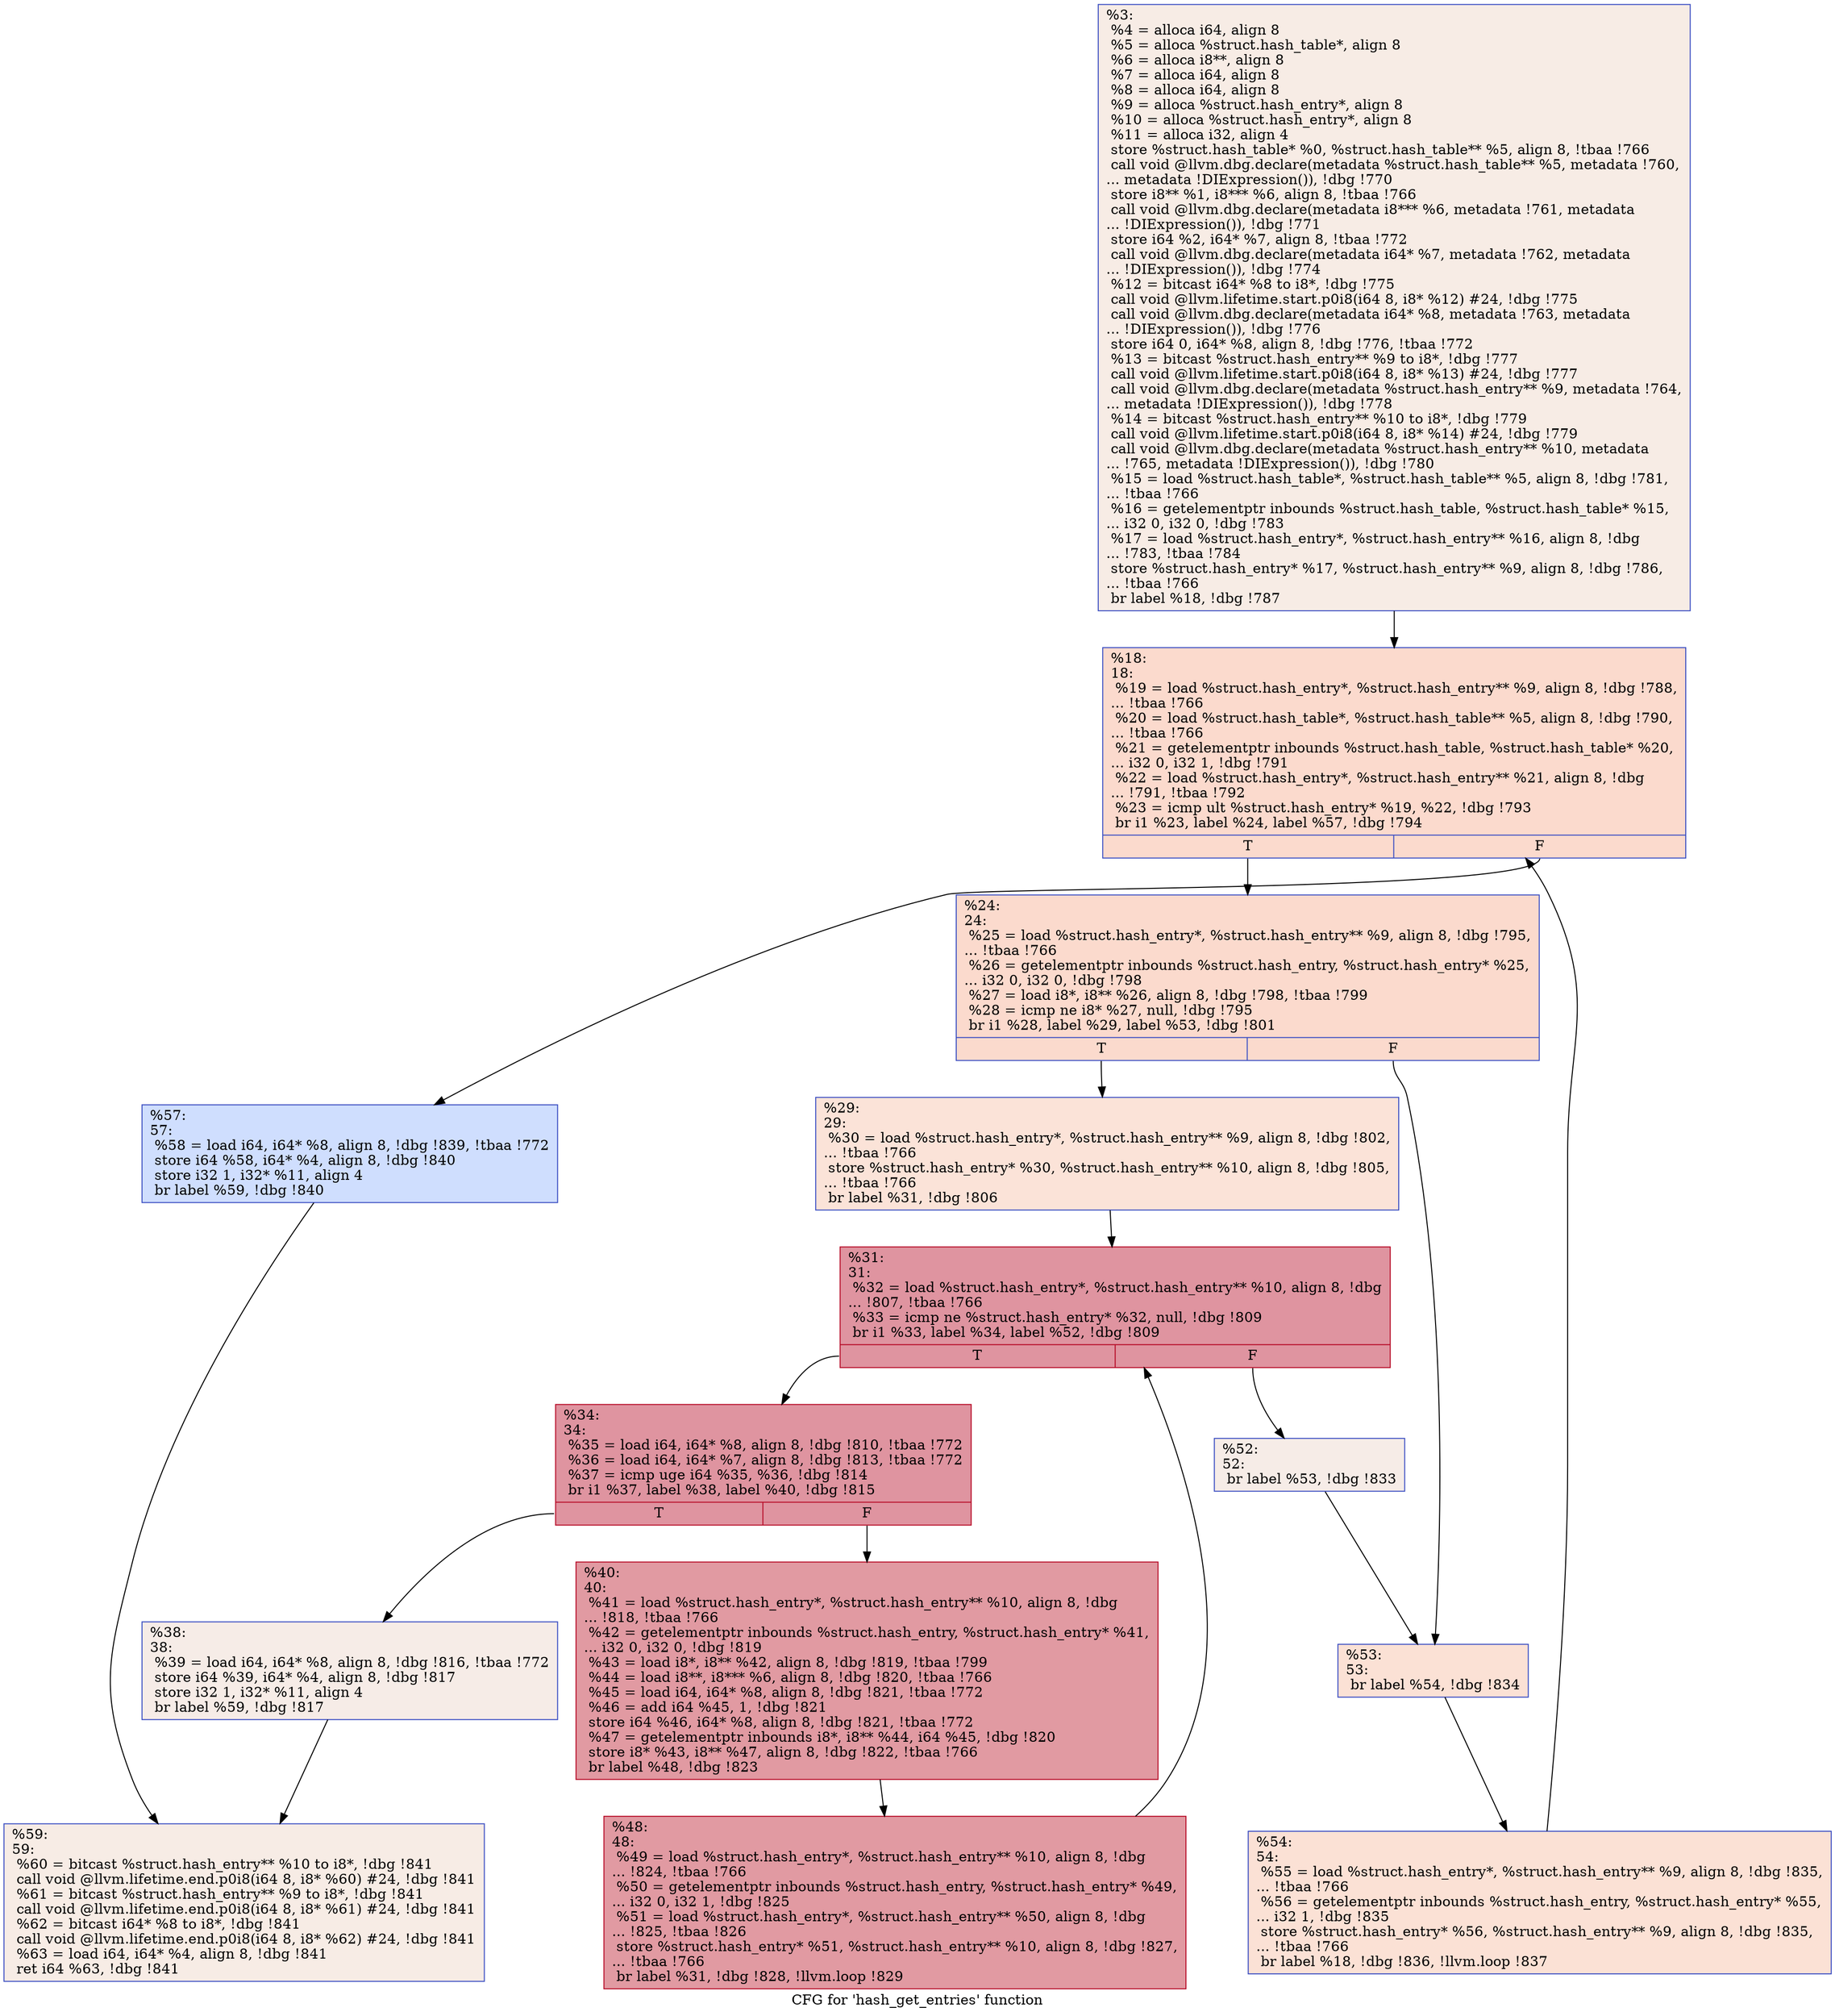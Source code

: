 digraph "CFG for 'hash_get_entries' function" {
	label="CFG for 'hash_get_entries' function";

	Node0x18ecf10 [shape=record,color="#3d50c3ff", style=filled, fillcolor="#ecd3c570",label="{%3:\l  %4 = alloca i64, align 8\l  %5 = alloca %struct.hash_table*, align 8\l  %6 = alloca i8**, align 8\l  %7 = alloca i64, align 8\l  %8 = alloca i64, align 8\l  %9 = alloca %struct.hash_entry*, align 8\l  %10 = alloca %struct.hash_entry*, align 8\l  %11 = alloca i32, align 4\l  store %struct.hash_table* %0, %struct.hash_table** %5, align 8, !tbaa !766\l  call void @llvm.dbg.declare(metadata %struct.hash_table** %5, metadata !760,\l... metadata !DIExpression()), !dbg !770\l  store i8** %1, i8*** %6, align 8, !tbaa !766\l  call void @llvm.dbg.declare(metadata i8*** %6, metadata !761, metadata\l... !DIExpression()), !dbg !771\l  store i64 %2, i64* %7, align 8, !tbaa !772\l  call void @llvm.dbg.declare(metadata i64* %7, metadata !762, metadata\l... !DIExpression()), !dbg !774\l  %12 = bitcast i64* %8 to i8*, !dbg !775\l  call void @llvm.lifetime.start.p0i8(i64 8, i8* %12) #24, !dbg !775\l  call void @llvm.dbg.declare(metadata i64* %8, metadata !763, metadata\l... !DIExpression()), !dbg !776\l  store i64 0, i64* %8, align 8, !dbg !776, !tbaa !772\l  %13 = bitcast %struct.hash_entry** %9 to i8*, !dbg !777\l  call void @llvm.lifetime.start.p0i8(i64 8, i8* %13) #24, !dbg !777\l  call void @llvm.dbg.declare(metadata %struct.hash_entry** %9, metadata !764,\l... metadata !DIExpression()), !dbg !778\l  %14 = bitcast %struct.hash_entry** %10 to i8*, !dbg !779\l  call void @llvm.lifetime.start.p0i8(i64 8, i8* %14) #24, !dbg !779\l  call void @llvm.dbg.declare(metadata %struct.hash_entry** %10, metadata\l... !765, metadata !DIExpression()), !dbg !780\l  %15 = load %struct.hash_table*, %struct.hash_table** %5, align 8, !dbg !781,\l... !tbaa !766\l  %16 = getelementptr inbounds %struct.hash_table, %struct.hash_table* %15,\l... i32 0, i32 0, !dbg !783\l  %17 = load %struct.hash_entry*, %struct.hash_entry** %16, align 8, !dbg\l... !783, !tbaa !784\l  store %struct.hash_entry* %17, %struct.hash_entry** %9, align 8, !dbg !786,\l... !tbaa !766\l  br label %18, !dbg !787\l}"];
	Node0x18ecf10 -> Node0x1929cc0;
	Node0x1929cc0 [shape=record,color="#3d50c3ff", style=filled, fillcolor="#f7ac8e70",label="{%18:\l18:                                               \l  %19 = load %struct.hash_entry*, %struct.hash_entry** %9, align 8, !dbg !788,\l... !tbaa !766\l  %20 = load %struct.hash_table*, %struct.hash_table** %5, align 8, !dbg !790,\l... !tbaa !766\l  %21 = getelementptr inbounds %struct.hash_table, %struct.hash_table* %20,\l... i32 0, i32 1, !dbg !791\l  %22 = load %struct.hash_entry*, %struct.hash_entry** %21, align 8, !dbg\l... !791, !tbaa !792\l  %23 = icmp ult %struct.hash_entry* %19, %22, !dbg !793\l  br i1 %23, label %24, label %57, !dbg !794\l|{<s0>T|<s1>F}}"];
	Node0x1929cc0:s0 -> Node0x1929d10;
	Node0x1929cc0:s1 -> Node0x192a030;
	Node0x1929d10 [shape=record,color="#3d50c3ff", style=filled, fillcolor="#f7ac8e70",label="{%24:\l24:                                               \l  %25 = load %struct.hash_entry*, %struct.hash_entry** %9, align 8, !dbg !795,\l... !tbaa !766\l  %26 = getelementptr inbounds %struct.hash_entry, %struct.hash_entry* %25,\l... i32 0, i32 0, !dbg !798\l  %27 = load i8*, i8** %26, align 8, !dbg !798, !tbaa !799\l  %28 = icmp ne i8* %27, null, !dbg !795\l  br i1 %28, label %29, label %53, !dbg !801\l|{<s0>T|<s1>F}}"];
	Node0x1929d10:s0 -> Node0x1929d60;
	Node0x1929d10:s1 -> Node0x1929f90;
	Node0x1929d60 [shape=record,color="#3d50c3ff", style=filled, fillcolor="#f6bfa670",label="{%29:\l29:                                               \l  %30 = load %struct.hash_entry*, %struct.hash_entry** %9, align 8, !dbg !802,\l... !tbaa !766\l  store %struct.hash_entry* %30, %struct.hash_entry** %10, align 8, !dbg !805,\l... !tbaa !766\l  br label %31, !dbg !806\l}"];
	Node0x1929d60 -> Node0x1929db0;
	Node0x1929db0 [shape=record,color="#b70d28ff", style=filled, fillcolor="#b70d2870",label="{%31:\l31:                                               \l  %32 = load %struct.hash_entry*, %struct.hash_entry** %10, align 8, !dbg\l... !807, !tbaa !766\l  %33 = icmp ne %struct.hash_entry* %32, null, !dbg !809\l  br i1 %33, label %34, label %52, !dbg !809\l|{<s0>T|<s1>F}}"];
	Node0x1929db0:s0 -> Node0x1929e00;
	Node0x1929db0:s1 -> Node0x1929f40;
	Node0x1929e00 [shape=record,color="#b70d28ff", style=filled, fillcolor="#b70d2870",label="{%34:\l34:                                               \l  %35 = load i64, i64* %8, align 8, !dbg !810, !tbaa !772\l  %36 = load i64, i64* %7, align 8, !dbg !813, !tbaa !772\l  %37 = icmp uge i64 %35, %36, !dbg !814\l  br i1 %37, label %38, label %40, !dbg !815\l|{<s0>T|<s1>F}}"];
	Node0x1929e00:s0 -> Node0x1929e50;
	Node0x1929e00:s1 -> Node0x1929ea0;
	Node0x1929e50 [shape=record,color="#3d50c3ff", style=filled, fillcolor="#ead5c970",label="{%38:\l38:                                               \l  %39 = load i64, i64* %8, align 8, !dbg !816, !tbaa !772\l  store i64 %39, i64* %4, align 8, !dbg !817\l  store i32 1, i32* %11, align 4\l  br label %59, !dbg !817\l}"];
	Node0x1929e50 -> Node0x192a080;
	Node0x1929ea0 [shape=record,color="#b70d28ff", style=filled, fillcolor="#bb1b2c70",label="{%40:\l40:                                               \l  %41 = load %struct.hash_entry*, %struct.hash_entry** %10, align 8, !dbg\l... !818, !tbaa !766\l  %42 = getelementptr inbounds %struct.hash_entry, %struct.hash_entry* %41,\l... i32 0, i32 0, !dbg !819\l  %43 = load i8*, i8** %42, align 8, !dbg !819, !tbaa !799\l  %44 = load i8**, i8*** %6, align 8, !dbg !820, !tbaa !766\l  %45 = load i64, i64* %8, align 8, !dbg !821, !tbaa !772\l  %46 = add i64 %45, 1, !dbg !821\l  store i64 %46, i64* %8, align 8, !dbg !821, !tbaa !772\l  %47 = getelementptr inbounds i8*, i8** %44, i64 %45, !dbg !820\l  store i8* %43, i8** %47, align 8, !dbg !822, !tbaa !766\l  br label %48, !dbg !823\l}"];
	Node0x1929ea0 -> Node0x1929ef0;
	Node0x1929ef0 [shape=record,color="#b70d28ff", style=filled, fillcolor="#bb1b2c70",label="{%48:\l48:                                               \l  %49 = load %struct.hash_entry*, %struct.hash_entry** %10, align 8, !dbg\l... !824, !tbaa !766\l  %50 = getelementptr inbounds %struct.hash_entry, %struct.hash_entry* %49,\l... i32 0, i32 1, !dbg !825\l  %51 = load %struct.hash_entry*, %struct.hash_entry** %50, align 8, !dbg\l... !825, !tbaa !826\l  store %struct.hash_entry* %51, %struct.hash_entry** %10, align 8, !dbg !827,\l... !tbaa !766\l  br label %31, !dbg !828, !llvm.loop !829\l}"];
	Node0x1929ef0 -> Node0x1929db0;
	Node0x1929f40 [shape=record,color="#3d50c3ff", style=filled, fillcolor="#ead5c970",label="{%52:\l52:                                               \l  br label %53, !dbg !833\l}"];
	Node0x1929f40 -> Node0x1929f90;
	Node0x1929f90 [shape=record,color="#3d50c3ff", style=filled, fillcolor="#f7bca170",label="{%53:\l53:                                               \l  br label %54, !dbg !834\l}"];
	Node0x1929f90 -> Node0x1929fe0;
	Node0x1929fe0 [shape=record,color="#3d50c3ff", style=filled, fillcolor="#f7bca170",label="{%54:\l54:                                               \l  %55 = load %struct.hash_entry*, %struct.hash_entry** %9, align 8, !dbg !835,\l... !tbaa !766\l  %56 = getelementptr inbounds %struct.hash_entry, %struct.hash_entry* %55,\l... i32 1, !dbg !835\l  store %struct.hash_entry* %56, %struct.hash_entry** %9, align 8, !dbg !835,\l... !tbaa !766\l  br label %18, !dbg !836, !llvm.loop !837\l}"];
	Node0x1929fe0 -> Node0x1929cc0;
	Node0x192a030 [shape=record,color="#3d50c3ff", style=filled, fillcolor="#93b5fe70",label="{%57:\l57:                                               \l  %58 = load i64, i64* %8, align 8, !dbg !839, !tbaa !772\l  store i64 %58, i64* %4, align 8, !dbg !840\l  store i32 1, i32* %11, align 4\l  br label %59, !dbg !840\l}"];
	Node0x192a030 -> Node0x192a080;
	Node0x192a080 [shape=record,color="#3d50c3ff", style=filled, fillcolor="#ecd3c570",label="{%59:\l59:                                               \l  %60 = bitcast %struct.hash_entry** %10 to i8*, !dbg !841\l  call void @llvm.lifetime.end.p0i8(i64 8, i8* %60) #24, !dbg !841\l  %61 = bitcast %struct.hash_entry** %9 to i8*, !dbg !841\l  call void @llvm.lifetime.end.p0i8(i64 8, i8* %61) #24, !dbg !841\l  %62 = bitcast i64* %8 to i8*, !dbg !841\l  call void @llvm.lifetime.end.p0i8(i64 8, i8* %62) #24, !dbg !841\l  %63 = load i64, i64* %4, align 8, !dbg !841\l  ret i64 %63, !dbg !841\l}"];
}

